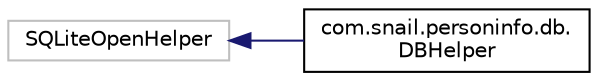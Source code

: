 digraph "Graphical Class Hierarchy"
{
 // LATEX_PDF_SIZE
  edge [fontname="Helvetica",fontsize="10",labelfontname="Helvetica",labelfontsize="10"];
  node [fontname="Helvetica",fontsize="10",shape=record];
  rankdir="LR";
  Node0 [label="SQLiteOpenHelper",height=0.2,width=0.4,color="grey75", fillcolor="white", style="filled",tooltip=" "];
  Node0 -> Node1 [dir="back",color="midnightblue",fontsize="10",style="solid",fontname="Helvetica"];
  Node1 [label="com.snail.personinfo.db.\lDBHelper",height=0.2,width=0.4,color="black", fillcolor="white", style="filled",URL="$classcom_1_1snail_1_1personinfo_1_1db_1_1_d_b_helper.html",tooltip=" "];
}
